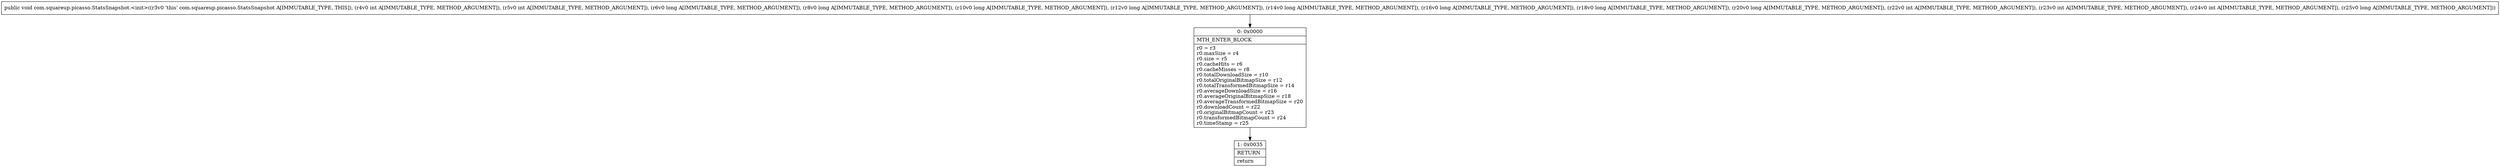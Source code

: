 digraph "CFG forcom.squareup.picasso.StatsSnapshot.\<init\>(IIJJJJJJJJIIIJ)V" {
Node_0 [shape=record,label="{0\:\ 0x0000|MTH_ENTER_BLOCK\l|r0 = r3\lr0.maxSize = r4\lr0.size = r5\lr0.cacheHits = r6\lr0.cacheMisses = r8\lr0.totalDownloadSize = r10\lr0.totalOriginalBitmapSize = r12\lr0.totalTransformedBitmapSize = r14\lr0.averageDownloadSize = r16\lr0.averageOriginalBitmapSize = r18\lr0.averageTransformedBitmapSize = r20\lr0.downloadCount = r22\lr0.originalBitmapCount = r23\lr0.transformedBitmapCount = r24\lr0.timeStamp = r25\l}"];
Node_1 [shape=record,label="{1\:\ 0x0035|RETURN\l|return\l}"];
MethodNode[shape=record,label="{public void com.squareup.picasso.StatsSnapshot.\<init\>((r3v0 'this' com.squareup.picasso.StatsSnapshot A[IMMUTABLE_TYPE, THIS]), (r4v0 int A[IMMUTABLE_TYPE, METHOD_ARGUMENT]), (r5v0 int A[IMMUTABLE_TYPE, METHOD_ARGUMENT]), (r6v0 long A[IMMUTABLE_TYPE, METHOD_ARGUMENT]), (r8v0 long A[IMMUTABLE_TYPE, METHOD_ARGUMENT]), (r10v0 long A[IMMUTABLE_TYPE, METHOD_ARGUMENT]), (r12v0 long A[IMMUTABLE_TYPE, METHOD_ARGUMENT]), (r14v0 long A[IMMUTABLE_TYPE, METHOD_ARGUMENT]), (r16v0 long A[IMMUTABLE_TYPE, METHOD_ARGUMENT]), (r18v0 long A[IMMUTABLE_TYPE, METHOD_ARGUMENT]), (r20v0 long A[IMMUTABLE_TYPE, METHOD_ARGUMENT]), (r22v0 int A[IMMUTABLE_TYPE, METHOD_ARGUMENT]), (r23v0 int A[IMMUTABLE_TYPE, METHOD_ARGUMENT]), (r24v0 int A[IMMUTABLE_TYPE, METHOD_ARGUMENT]), (r25v0 long A[IMMUTABLE_TYPE, METHOD_ARGUMENT])) }"];
MethodNode -> Node_0;
Node_0 -> Node_1;
}

